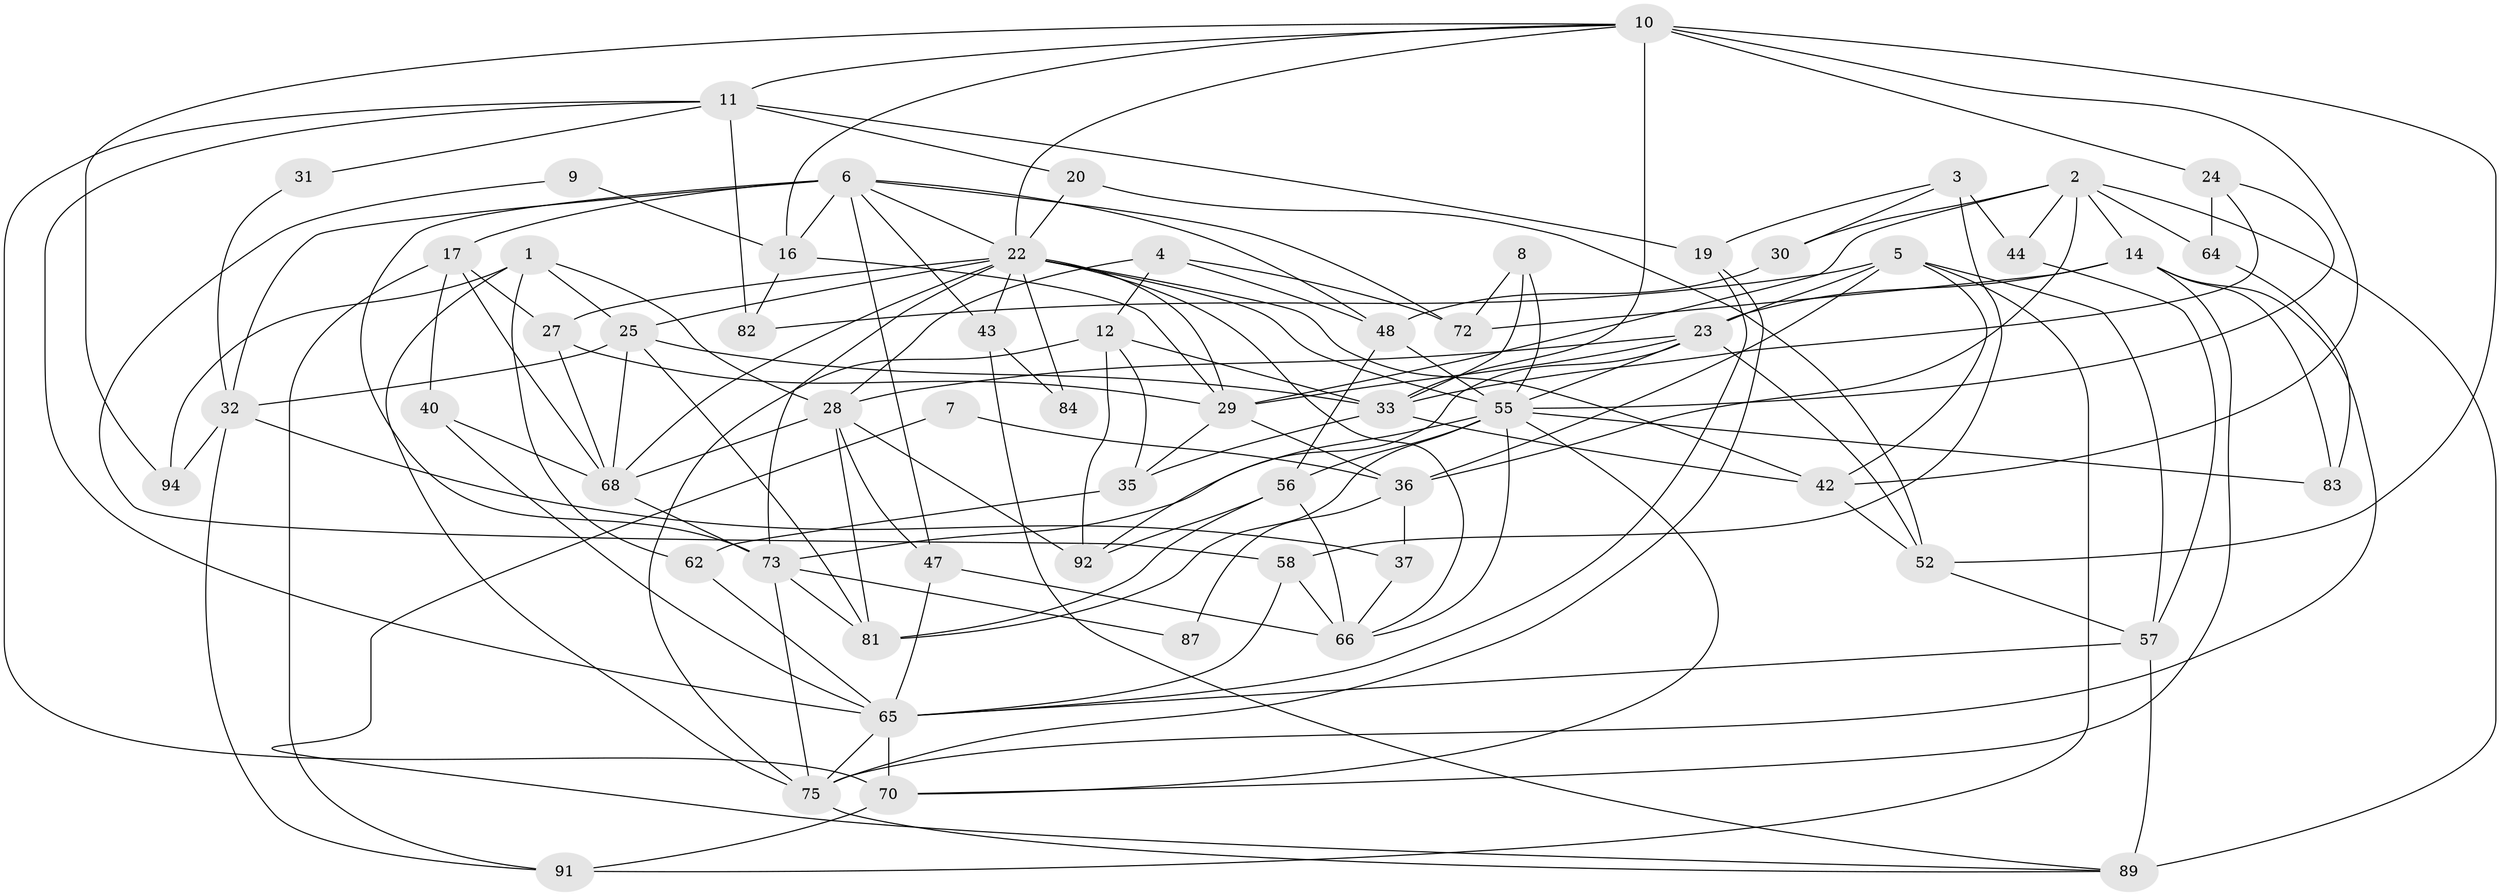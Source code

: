 // original degree distribution, {3: 0.2127659574468085, 5: 0.19148936170212766, 4: 0.35106382978723405, 7: 0.031914893617021274, 2: 0.13829787234042554, 6: 0.05319148936170213, 8: 0.010638297872340425, 9: 0.010638297872340425}
// Generated by graph-tools (version 1.1) at 2025/41/03/06/25 10:41:59]
// undirected, 60 vertices, 150 edges
graph export_dot {
graph [start="1"]
  node [color=gray90,style=filled];
  1 [super="+15"];
  2 [super="+18"];
  3 [super="+71"];
  4;
  5 [super="+53"];
  6 [super="+63"];
  7;
  8 [super="+46"];
  9;
  10 [super="+26"];
  11 [super="+54"];
  12 [super="+13"];
  14 [super="+69"];
  16 [super="+21"];
  17 [super="+34"];
  19 [super="+38"];
  20;
  22 [super="+77"];
  23 [super="+88"];
  24 [super="+41"];
  25 [super="+78"];
  27;
  28 [super="+45"];
  29 [super="+86"];
  30;
  31;
  32 [super="+51"];
  33 [super="+59"];
  35;
  36 [super="+85"];
  37 [super="+39"];
  40;
  42 [super="+50"];
  43;
  44;
  47;
  48 [super="+49"];
  52 [super="+80"];
  55 [super="+60"];
  56 [super="+61"];
  57;
  58;
  62 [super="+67"];
  64;
  65 [super="+76"];
  66;
  68 [super="+79"];
  70 [super="+90"];
  72;
  73 [super="+74"];
  75 [super="+93"];
  81;
  82;
  83;
  84;
  87;
  89;
  91;
  92;
  94;
  1 -- 62;
  1 -- 25;
  1 -- 75;
  1 -- 94;
  1 -- 28;
  2 -- 89;
  2 -- 44;
  2 -- 64;
  2 -- 36;
  2 -- 30;
  2 -- 14;
  2 -- 29;
  3 -- 30;
  3 -- 44 [weight=2];
  3 -- 19;
  3 -- 58;
  4 -- 72;
  4 -- 12;
  4 -- 28;
  4 -- 48;
  5 -- 42;
  5 -- 91;
  5 -- 82;
  5 -- 23;
  5 -- 57;
  5 -- 36;
  6 -- 47;
  6 -- 32;
  6 -- 43;
  6 -- 48;
  6 -- 72;
  6 -- 73;
  6 -- 22;
  6 -- 16;
  6 -- 17;
  7 -- 89;
  7 -- 36;
  8 -- 33;
  8 -- 72;
  8 -- 55;
  9 -- 16;
  9 -- 58;
  10 -- 22;
  10 -- 24 [weight=2];
  10 -- 16;
  10 -- 33;
  10 -- 42;
  10 -- 52;
  10 -- 11;
  10 -- 94;
  11 -- 65;
  11 -- 19 [weight=2];
  11 -- 31;
  11 -- 70 [weight=2];
  11 -- 82;
  11 -- 20;
  12 -- 75;
  12 -- 33;
  12 -- 35;
  12 -- 92;
  14 -- 23;
  14 -- 72;
  14 -- 70;
  14 -- 83;
  14 -- 75;
  16 -- 82;
  16 -- 29;
  17 -- 68;
  17 -- 40;
  17 -- 91;
  17 -- 27;
  19 -- 65;
  19 -- 75;
  20 -- 52;
  20 -- 22;
  22 -- 66;
  22 -- 84;
  22 -- 25;
  22 -- 55;
  22 -- 27;
  22 -- 73;
  22 -- 43;
  22 -- 29;
  22 -- 68;
  22 -- 42;
  23 -- 55;
  23 -- 52;
  23 -- 92;
  23 -- 29;
  23 -- 28;
  24 -- 33;
  24 -- 64;
  24 -- 55;
  25 -- 81;
  25 -- 68;
  25 -- 33;
  25 -- 32;
  27 -- 68;
  27 -- 29;
  28 -- 81;
  28 -- 47;
  28 -- 68;
  28 -- 92;
  29 -- 35;
  29 -- 36;
  30 -- 48;
  31 -- 32;
  32 -- 94;
  32 -- 91;
  32 -- 37;
  33 -- 35;
  33 -- 42;
  35 -- 62;
  36 -- 37;
  36 -- 87;
  37 -- 66;
  40 -- 65;
  40 -- 68;
  42 -- 52;
  43 -- 84;
  43 -- 89;
  44 -- 57;
  47 -- 66;
  47 -- 65;
  48 -- 56;
  48 -- 55;
  52 -- 57;
  55 -- 66;
  55 -- 81;
  55 -- 83;
  55 -- 70;
  55 -- 56;
  55 -- 73;
  56 -- 66;
  56 -- 81;
  56 -- 92;
  57 -- 65;
  57 -- 89;
  58 -- 66;
  58 -- 65;
  62 -- 65;
  64 -- 83;
  65 -- 70;
  65 -- 75;
  68 -- 73;
  70 -- 91;
  73 -- 81;
  73 -- 87;
  73 -- 75;
  75 -- 89;
}
